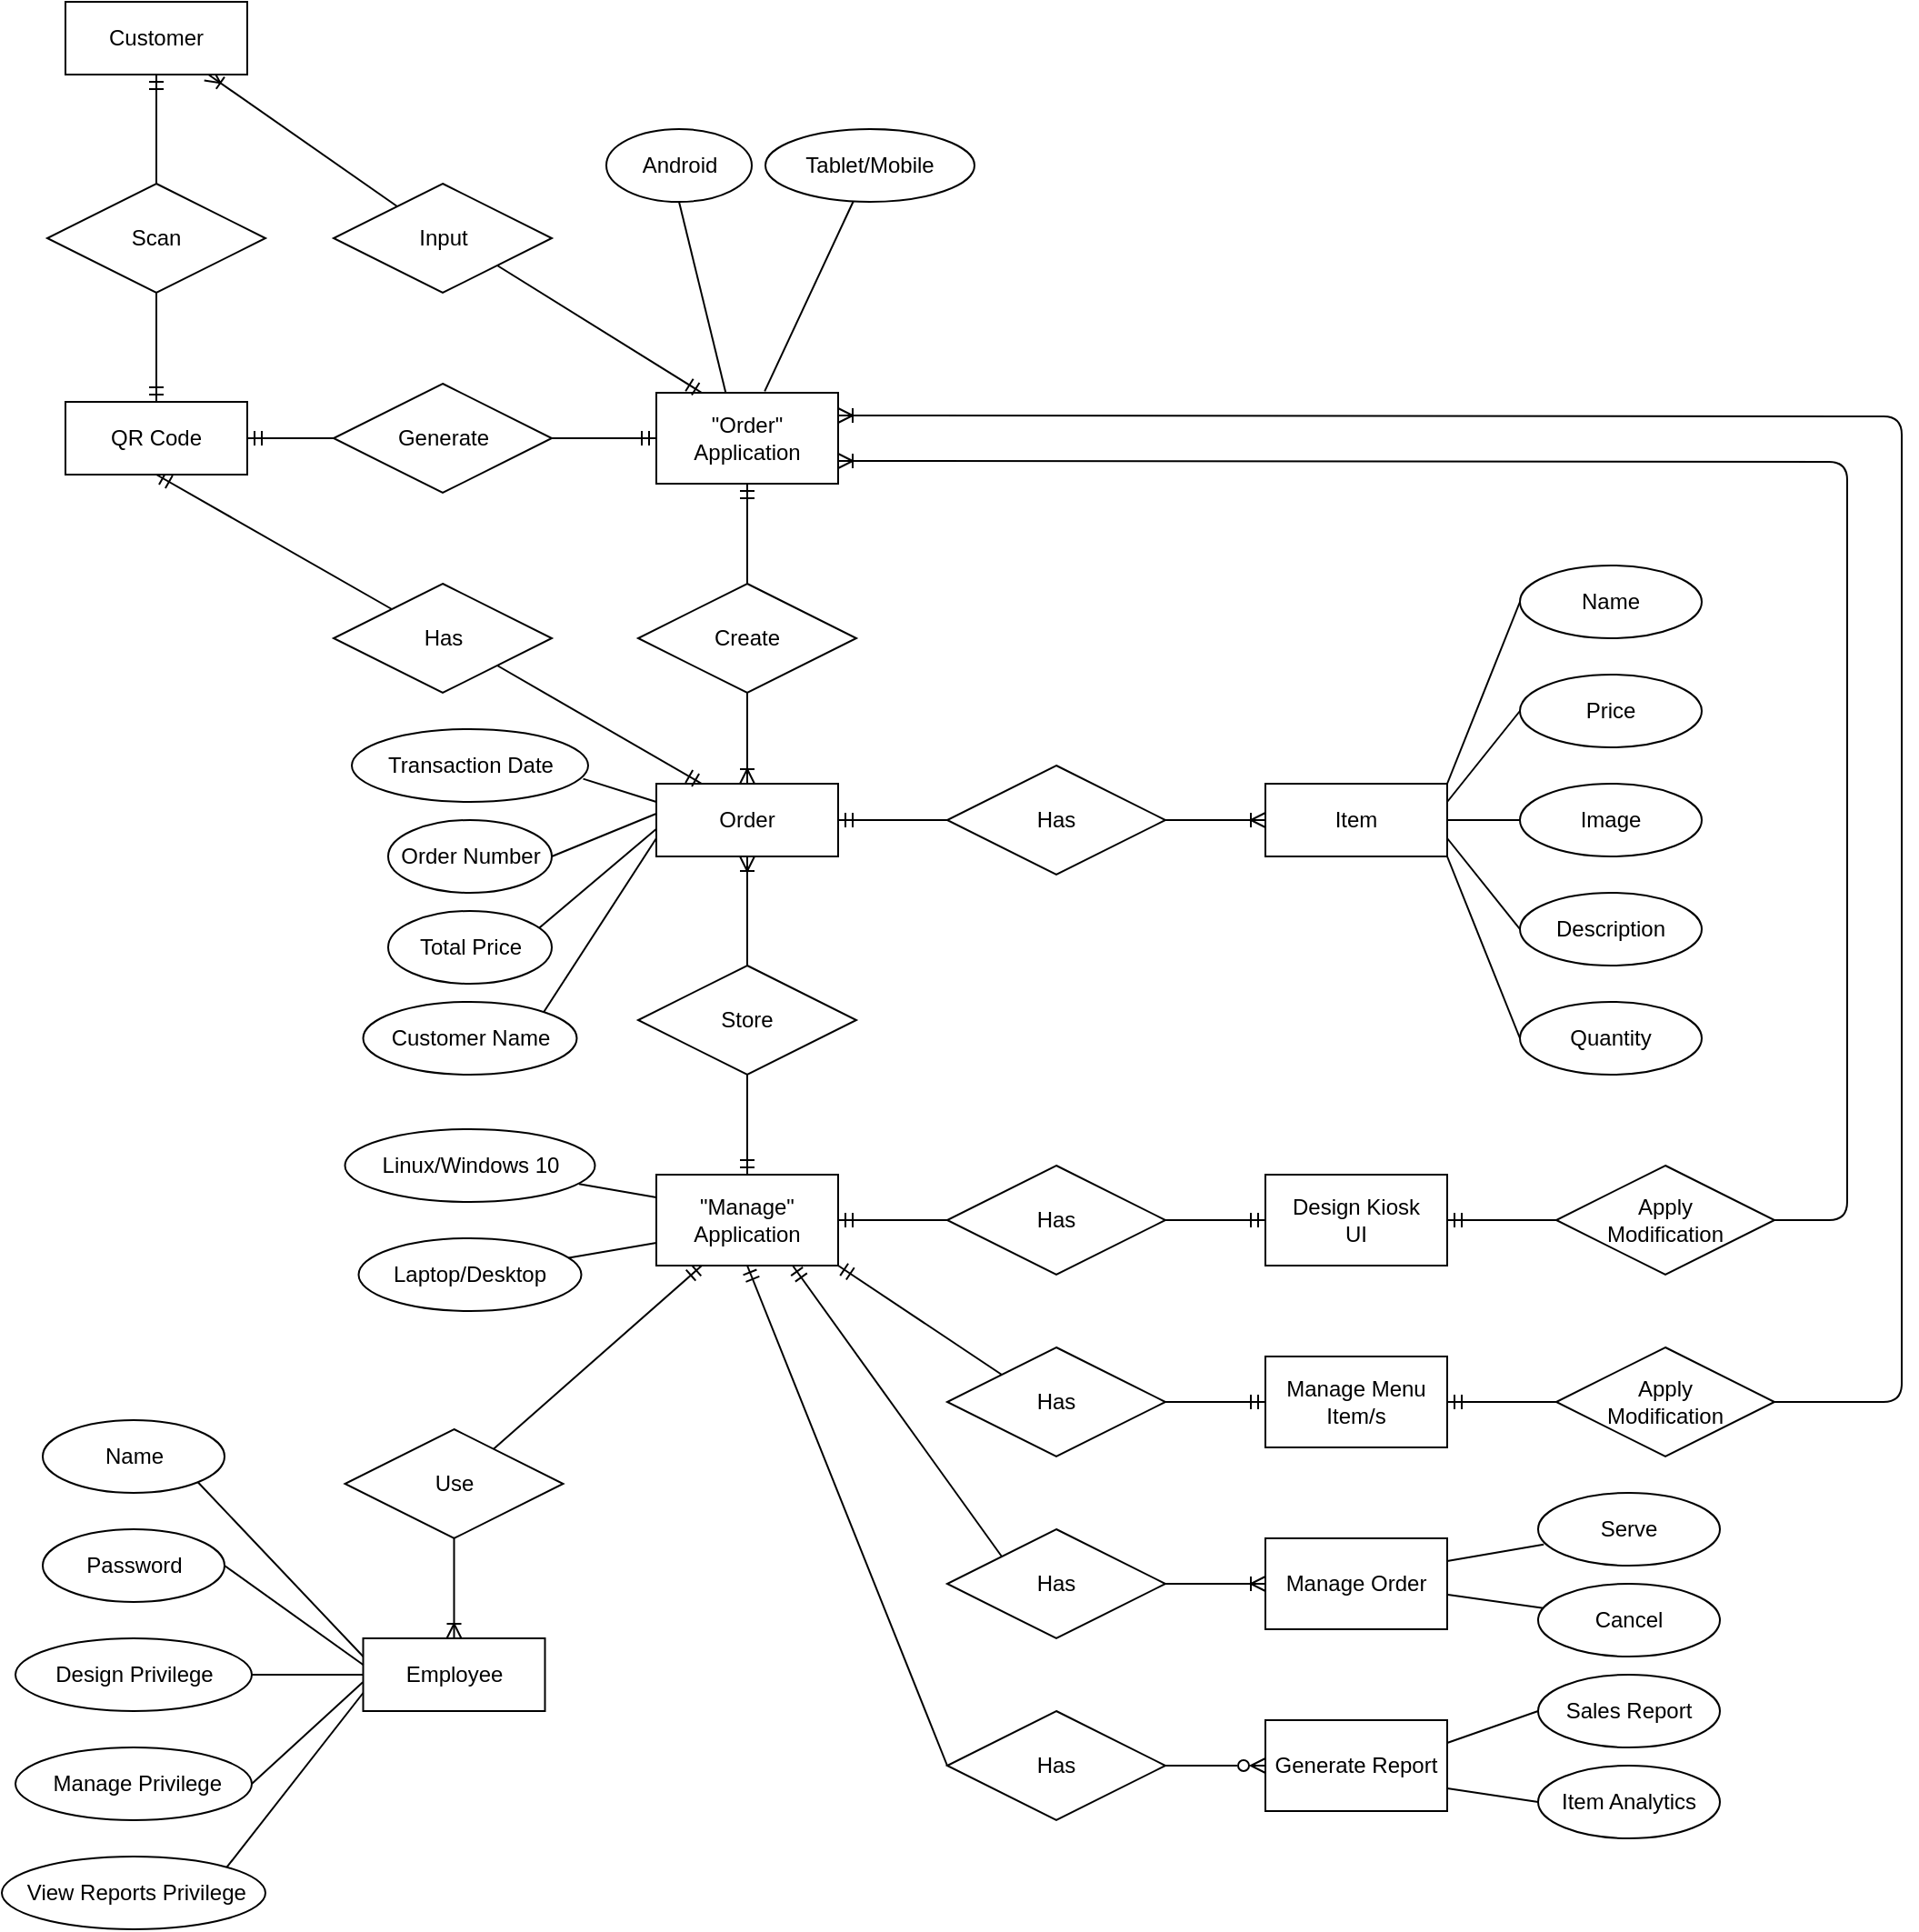 <mxfile>
    <diagram id="0k9iYjWDvbQPZ88YGljy" name="Page-1">
        <mxGraphModel dx="1179" dy="1105" grid="1" gridSize="10" guides="1" tooltips="1" connect="1" arrows="1" fold="1" page="1" pageScale="1" pageWidth="850" pageHeight="1100" math="0" shadow="0">
            <root>
                <mxCell id="0"/>
                <mxCell id="1" parent="0"/>
                <mxCell id="6" value="Name" style="ellipse;whiteSpace=wrap;html=1;align=center;" parent="1" vertex="1">
                    <mxGeometry x="900" y="470" width="100" height="40" as="geometry"/>
                </mxCell>
                <mxCell id="36" style="edgeStyle=none;html=1;exitX=1;exitY=1;exitDx=0;exitDy=0;entryX=0;entryY=0.5;entryDx=0;entryDy=0;endArrow=none;endFill=0;" edge="1" parent="1" source="7" target="35">
                    <mxGeometry relative="1" as="geometry"/>
                </mxCell>
                <mxCell id="7" value="Item" style="whiteSpace=wrap;html=1;align=center;" parent="1" vertex="1">
                    <mxGeometry x="760" y="590" width="100" height="40" as="geometry"/>
                </mxCell>
                <mxCell id="62" style="edgeStyle=none;html=1;startArrow=ERoneToMany;startFill=0;endArrow=none;endFill=0;" edge="1" parent="1" source="8" target="61">
                    <mxGeometry relative="1" as="geometry"/>
                </mxCell>
                <mxCell id="8" value="Customer" style="whiteSpace=wrap;html=1;align=center;" parent="1" vertex="1">
                    <mxGeometry x="100" y="160" width="100" height="40" as="geometry"/>
                </mxCell>
                <mxCell id="9" value="Employee" style="whiteSpace=wrap;html=1;align=center;" parent="1" vertex="1">
                    <mxGeometry x="263.75" y="1060" width="100" height="40" as="geometry"/>
                </mxCell>
                <mxCell id="10" value="Price" style="ellipse;whiteSpace=wrap;html=1;align=center;" parent="1" vertex="1">
                    <mxGeometry x="900" y="530" width="100" height="40" as="geometry"/>
                </mxCell>
                <mxCell id="11" value="Image" style="ellipse;whiteSpace=wrap;html=1;align=center;" parent="1" vertex="1">
                    <mxGeometry x="900" y="590" width="100" height="40" as="geometry"/>
                </mxCell>
                <mxCell id="12" value="Description" style="ellipse;whiteSpace=wrap;html=1;align=center;" parent="1" vertex="1">
                    <mxGeometry x="900" y="650" width="100" height="40" as="geometry"/>
                </mxCell>
                <mxCell id="139" style="edgeStyle=none;rounded=1;html=1;exitX=1;exitY=1;exitDx=0;exitDy=0;entryX=0;entryY=0.25;entryDx=0;entryDy=0;startArrow=none;startFill=0;endArrow=none;endFill=0;" edge="1" parent="1" source="13" target="9">
                    <mxGeometry relative="1" as="geometry"/>
                </mxCell>
                <mxCell id="13" value="Name" style="ellipse;whiteSpace=wrap;html=1;align=center;" parent="1" vertex="1">
                    <mxGeometry x="87.5" y="940" width="100" height="40" as="geometry"/>
                </mxCell>
                <mxCell id="138" style="edgeStyle=none;rounded=1;html=1;exitX=1;exitY=0.5;exitDx=0;exitDy=0;entryX=0.001;entryY=0.366;entryDx=0;entryDy=0;startArrow=none;startFill=0;endArrow=none;endFill=0;entryPerimeter=0;" edge="1" parent="1" source="14" target="9">
                    <mxGeometry relative="1" as="geometry"/>
                </mxCell>
                <mxCell id="14" value="Password" style="ellipse;whiteSpace=wrap;html=1;align=center;" parent="1" vertex="1">
                    <mxGeometry x="87.5" y="1000" width="100" height="40" as="geometry"/>
                </mxCell>
                <mxCell id="137" style="edgeStyle=none;rounded=1;html=1;exitX=1;exitY=0.5;exitDx=0;exitDy=0;startArrow=none;startFill=0;endArrow=none;endFill=0;" edge="1" parent="1" source="15" target="9">
                    <mxGeometry relative="1" as="geometry"/>
                </mxCell>
                <mxCell id="15" value="Design Privilege" style="ellipse;whiteSpace=wrap;html=1;align=center;" parent="1" vertex="1">
                    <mxGeometry x="72.5" y="1060" width="130" height="40" as="geometry"/>
                </mxCell>
                <mxCell id="141" style="edgeStyle=none;rounded=1;html=1;exitX=1;exitY=0.5;exitDx=0;exitDy=0;entryX=-0.002;entryY=0.604;entryDx=0;entryDy=0;entryPerimeter=0;startArrow=none;startFill=0;endArrow=none;endFill=0;" edge="1" parent="1" source="16" target="9">
                    <mxGeometry relative="1" as="geometry"/>
                </mxCell>
                <mxCell id="16" value="&amp;nbsp;Manage Privilege" style="ellipse;whiteSpace=wrap;html=1;align=center;" parent="1" vertex="1">
                    <mxGeometry x="72.5" y="1120" width="130" height="40" as="geometry"/>
                </mxCell>
                <mxCell id="142" style="edgeStyle=none;rounded=1;html=1;exitX=1;exitY=0;exitDx=0;exitDy=0;entryX=0;entryY=0.75;entryDx=0;entryDy=0;startArrow=none;startFill=0;endArrow=none;endFill=0;" edge="1" parent="1" source="17" target="9">
                    <mxGeometry relative="1" as="geometry"/>
                </mxCell>
                <mxCell id="17" value="&amp;nbsp;View Reports Privilege" style="ellipse;whiteSpace=wrap;html=1;align=center;" parent="1" vertex="1">
                    <mxGeometry x="65" y="1180" width="145" height="40" as="geometry"/>
                </mxCell>
                <mxCell id="40" style="edgeStyle=none;html=1;entryX=0.92;entryY=0.239;entryDx=0;entryDy=0;endArrow=none;endFill=0;exitX=0;exitY=0.622;exitDx=0;exitDy=0;exitPerimeter=0;entryPerimeter=0;" edge="1" parent="1" source="19" target="38">
                    <mxGeometry relative="1" as="geometry">
                        <mxPoint x="417.5" y="480" as="sourcePoint"/>
                    </mxGeometry>
                </mxCell>
                <mxCell id="41" style="edgeStyle=none;html=1;endArrow=none;endFill=0;exitX=0;exitY=0.25;exitDx=0;exitDy=0;entryX=0.979;entryY=0.683;entryDx=0;entryDy=0;entryPerimeter=0;" edge="1" parent="1" source="19" target="30">
                    <mxGeometry relative="1" as="geometry"/>
                </mxCell>
                <mxCell id="42" style="edgeStyle=none;html=1;exitX=0;exitY=0.75;exitDx=0;exitDy=0;endArrow=none;endFill=0;entryX=0.841;entryY=0.16;entryDx=0;entryDy=0;entryPerimeter=0;" edge="1" parent="1" source="19" target="39">
                    <mxGeometry relative="1" as="geometry"/>
                </mxCell>
                <mxCell id="45" style="edgeStyle=none;html=1;exitX=1;exitY=0.5;exitDx=0;exitDy=0;endArrow=none;endFill=0;startArrow=ERmandOne;startFill=0;" edge="1" parent="1" source="19" target="43">
                    <mxGeometry relative="1" as="geometry"/>
                </mxCell>
                <mxCell id="86" style="edgeStyle=none;html=1;exitX=0.5;exitY=1;exitDx=0;exitDy=0;entryX=0.5;entryY=0;entryDx=0;entryDy=0;startArrow=ERoneToMany;startFill=0;endArrow=none;endFill=0;" edge="1" parent="1" source="19" target="85">
                    <mxGeometry relative="1" as="geometry"/>
                </mxCell>
                <mxCell id="19" value="Order" style="whiteSpace=wrap;html=1;align=center;" parent="1" vertex="1">
                    <mxGeometry x="425" y="590" width="100" height="40" as="geometry"/>
                </mxCell>
                <mxCell id="87" style="edgeStyle=none;html=1;exitX=0.5;exitY=0;exitDx=0;exitDy=0;entryX=0.5;entryY=1;entryDx=0;entryDy=0;startArrow=ERmandOne;startFill=0;endArrow=none;endFill=0;" edge="1" parent="1" source="21" target="85">
                    <mxGeometry relative="1" as="geometry"/>
                </mxCell>
                <mxCell id="92" style="edgeStyle=none;html=1;exitX=1;exitY=0.5;exitDx=0;exitDy=0;startArrow=ERmandOne;startFill=0;endArrow=none;endFill=0;entryX=0;entryY=0.5;entryDx=0;entryDy=0;" edge="1" parent="1" source="21" target="90">
                    <mxGeometry relative="1" as="geometry">
                        <mxPoint x="410" y="874.905" as="targetPoint"/>
                    </mxGeometry>
                </mxCell>
                <mxCell id="102" style="edgeStyle=none;rounded=1;html=1;exitX=1;exitY=1;exitDx=0;exitDy=0;entryX=0;entryY=0;entryDx=0;entryDy=0;startArrow=ERmandOne;startFill=0;endArrow=none;endFill=0;" edge="1" parent="1" source="21" target="99">
                    <mxGeometry relative="1" as="geometry"/>
                </mxCell>
                <mxCell id="114" style="edgeStyle=none;rounded=1;html=1;exitX=0.75;exitY=1;exitDx=0;exitDy=0;entryX=0;entryY=0;entryDx=0;entryDy=0;startArrow=ERmandOne;startFill=0;endArrow=none;endFill=0;" edge="1" parent="1" source="21" target="113">
                    <mxGeometry relative="1" as="geometry"/>
                </mxCell>
                <mxCell id="122" style="edgeStyle=none;rounded=1;html=1;exitX=0.5;exitY=1;exitDx=0;exitDy=0;entryX=0;entryY=0.5;entryDx=0;entryDy=0;startArrow=ERmandOne;startFill=0;endArrow=none;endFill=0;" edge="1" parent="1" source="21" target="121">
                    <mxGeometry relative="1" as="geometry"/>
                </mxCell>
                <mxCell id="135" style="edgeStyle=none;rounded=1;html=1;exitX=0.25;exitY=1;exitDx=0;exitDy=0;startArrow=ERmandOne;startFill=0;endArrow=none;endFill=0;" edge="1" parent="1" source="21" target="132">
                    <mxGeometry relative="1" as="geometry"/>
                </mxCell>
                <mxCell id="21" value="&quot;Manage&quot; Application" style="whiteSpace=wrap;html=1;align=center;" parent="1" vertex="1">
                    <mxGeometry x="425" y="805" width="100" height="50" as="geometry"/>
                </mxCell>
                <mxCell id="30" value="Transaction Date" style="ellipse;whiteSpace=wrap;html=1;align=center;" vertex="1" parent="1">
                    <mxGeometry x="257.5" y="560" width="130" height="40" as="geometry"/>
                </mxCell>
                <mxCell id="31" value="" style="endArrow=none;html=1;rounded=0;exitX=1;exitY=0.5;exitDx=0;exitDy=0;entryX=0;entryY=0.5;entryDx=0;entryDy=0;" edge="1" parent="1" source="7" target="11">
                    <mxGeometry relative="1" as="geometry">
                        <mxPoint x="750" y="670" as="sourcePoint"/>
                        <mxPoint x="910" y="670" as="targetPoint"/>
                    </mxGeometry>
                </mxCell>
                <mxCell id="32" value="" style="endArrow=none;html=1;rounded=0;entryX=0;entryY=0.5;entryDx=0;entryDy=0;exitX=1;exitY=0.75;exitDx=0;exitDy=0;" edge="1" parent="1" source="7" target="12">
                    <mxGeometry relative="1" as="geometry">
                        <mxPoint x="860" y="670" as="sourcePoint"/>
                        <mxPoint x="920" y="670" as="targetPoint"/>
                    </mxGeometry>
                </mxCell>
                <mxCell id="33" value="" style="endArrow=none;html=1;rounded=0;exitX=1;exitY=0.25;exitDx=0;exitDy=0;entryX=0;entryY=0.5;entryDx=0;entryDy=0;" edge="1" parent="1" source="7" target="10">
                    <mxGeometry relative="1" as="geometry">
                        <mxPoint x="830" y="530" as="sourcePoint"/>
                        <mxPoint x="990" y="530" as="targetPoint"/>
                    </mxGeometry>
                </mxCell>
                <mxCell id="34" value="" style="endArrow=none;html=1;rounded=0;exitX=1;exitY=0;exitDx=0;exitDy=0;entryX=0;entryY=0.5;entryDx=0;entryDy=0;" edge="1" parent="1" source="7" target="6">
                    <mxGeometry relative="1" as="geometry">
                        <mxPoint x="760" y="670" as="sourcePoint"/>
                        <mxPoint x="920" y="670" as="targetPoint"/>
                    </mxGeometry>
                </mxCell>
                <mxCell id="35" value="Quantity" style="ellipse;whiteSpace=wrap;html=1;align=center;" vertex="1" parent="1">
                    <mxGeometry x="900" y="710" width="100" height="40" as="geometry"/>
                </mxCell>
                <mxCell id="38" value="Total Price" style="ellipse;whiteSpace=wrap;html=1;align=center;" vertex="1" parent="1">
                    <mxGeometry x="277.5" y="660" width="90" height="40" as="geometry"/>
                </mxCell>
                <mxCell id="39" value="Customer Name" style="ellipse;whiteSpace=wrap;html=1;align=center;" vertex="1" parent="1">
                    <mxGeometry x="263.75" y="710" width="117.5" height="40" as="geometry"/>
                </mxCell>
                <mxCell id="46" style="edgeStyle=none;html=1;exitX=1;exitY=0.5;exitDx=0;exitDy=0;entryX=0;entryY=0.5;entryDx=0;entryDy=0;endArrow=ERoneToMany;endFill=0;" edge="1" parent="1" source="43" target="7">
                    <mxGeometry relative="1" as="geometry"/>
                </mxCell>
                <mxCell id="43" value="Has" style="shape=rhombus;perimeter=rhombusPerimeter;whiteSpace=wrap;html=1;align=center;" vertex="1" parent="1">
                    <mxGeometry x="585" y="580" width="120" height="60" as="geometry"/>
                </mxCell>
                <mxCell id="51" value="Android" style="ellipse;whiteSpace=wrap;html=1;align=center;" vertex="1" parent="1">
                    <mxGeometry x="397.5" y="230" width="80" height="40" as="geometry"/>
                </mxCell>
                <mxCell id="52" value="Tablet/Mobile" style="ellipse;whiteSpace=wrap;html=1;align=center;" vertex="1" parent="1">
                    <mxGeometry x="485" y="230" width="115" height="40" as="geometry"/>
                </mxCell>
                <mxCell id="53" value="" style="endArrow=none;html=1;rounded=0;exitX=0.596;exitY=-0.017;exitDx=0;exitDy=0;exitPerimeter=0;" edge="1" parent="1" source="57" target="52">
                    <mxGeometry relative="1" as="geometry">
                        <mxPoint x="525" y="190" as="sourcePoint"/>
                        <mxPoint x="240" y="390" as="targetPoint"/>
                    </mxGeometry>
                </mxCell>
                <mxCell id="54" value="" style="endArrow=none;html=1;rounded=0;exitX=0.382;exitY=0.003;exitDx=0;exitDy=0;entryX=0.5;entryY=1;entryDx=0;entryDy=0;exitPerimeter=0;" edge="1" parent="1" source="57" target="51">
                    <mxGeometry relative="1" as="geometry">
                        <mxPoint x="525" y="170" as="sourcePoint"/>
                        <mxPoint x="220" y="400" as="targetPoint"/>
                    </mxGeometry>
                </mxCell>
                <mxCell id="83" style="edgeStyle=none;html=1;exitX=0.5;exitY=1;exitDx=0;exitDy=0;entryX=0.5;entryY=0;entryDx=0;entryDy=0;startArrow=ERmandOne;startFill=0;endArrow=none;endFill=0;" edge="1" parent="1" source="57" target="78">
                    <mxGeometry relative="1" as="geometry"/>
                </mxCell>
                <mxCell id="57" value="&quot;Order&quot; Application" style="whiteSpace=wrap;html=1;align=center;" vertex="1" parent="1">
                    <mxGeometry x="425" y="375" width="100" height="50" as="geometry"/>
                </mxCell>
                <mxCell id="63" style="edgeStyle=none;html=1;entryX=0.25;entryY=0;entryDx=0;entryDy=0;startArrow=none;startFill=0;endArrow=ERmandOne;endFill=0;exitX=1;exitY=1;exitDx=0;exitDy=0;" edge="1" parent="1" source="61" target="57">
                    <mxGeometry relative="1" as="geometry">
                        <mxPoint x="370" y="180" as="sourcePoint"/>
                        <mxPoint x="425" y="180" as="targetPoint"/>
                    </mxGeometry>
                </mxCell>
                <mxCell id="61" value="Input" style="shape=rhombus;perimeter=rhombusPerimeter;whiteSpace=wrap;html=1;align=center;" vertex="1" parent="1">
                    <mxGeometry x="247.5" y="260" width="120" height="60" as="geometry"/>
                </mxCell>
                <mxCell id="81" style="edgeStyle=none;html=1;startArrow=ERmandOne;startFill=0;endArrow=none;endFill=0;exitX=0.5;exitY=1;exitDx=0;exitDy=0;" edge="1" parent="1" source="65" target="79">
                    <mxGeometry relative="1" as="geometry">
                        <mxPoint x="150" y="450" as="sourcePoint"/>
                    </mxGeometry>
                </mxCell>
                <mxCell id="65" value="QR Code" style="whiteSpace=wrap;html=1;align=center;" vertex="1" parent="1">
                    <mxGeometry x="100" y="380" width="100" height="40" as="geometry"/>
                </mxCell>
                <mxCell id="73" style="edgeStyle=none;html=1;exitX=1;exitY=0.5;exitDx=0;exitDy=0;startArrow=none;startFill=0;endArrow=ERmandOne;endFill=0;" edge="1" parent="1" source="66" target="57">
                    <mxGeometry relative="1" as="geometry"/>
                </mxCell>
                <mxCell id="74" style="edgeStyle=none;html=1;exitX=0;exitY=0.5;exitDx=0;exitDy=0;entryX=1;entryY=0.5;entryDx=0;entryDy=0;startArrow=none;startFill=0;endArrow=ERmandOne;endFill=0;" edge="1" parent="1" source="66" target="65">
                    <mxGeometry relative="1" as="geometry"/>
                </mxCell>
                <mxCell id="66" value="Generate" style="shape=rhombus;perimeter=rhombusPerimeter;whiteSpace=wrap;html=1;align=center;" vertex="1" parent="1">
                    <mxGeometry x="247.5" y="370" width="120" height="60" as="geometry"/>
                </mxCell>
                <mxCell id="76" style="edgeStyle=none;html=1;exitX=0.5;exitY=1;exitDx=0;exitDy=0;entryX=0.5;entryY=0;entryDx=0;entryDy=0;startArrow=none;startFill=0;endArrow=ERmandOne;endFill=0;" edge="1" parent="1" source="69" target="65">
                    <mxGeometry relative="1" as="geometry"/>
                </mxCell>
                <mxCell id="77" style="edgeStyle=none;html=1;exitX=0.5;exitY=0;exitDx=0;exitDy=0;entryX=0.5;entryY=1;entryDx=0;entryDy=0;startArrow=none;startFill=0;endArrow=ERmandOne;endFill=0;" edge="1" parent="1" source="69" target="8">
                    <mxGeometry relative="1" as="geometry"/>
                </mxCell>
                <mxCell id="69" value="Scan" style="shape=rhombus;perimeter=rhombusPerimeter;whiteSpace=wrap;html=1;align=center;" vertex="1" parent="1">
                    <mxGeometry x="90" y="260" width="120" height="60" as="geometry"/>
                </mxCell>
                <mxCell id="84" style="edgeStyle=none;html=1;exitX=0.5;exitY=1;exitDx=0;exitDy=0;entryX=0.5;entryY=0;entryDx=0;entryDy=0;startArrow=none;startFill=0;endArrow=ERoneToMany;endFill=0;" edge="1" parent="1" source="78" target="19">
                    <mxGeometry relative="1" as="geometry"/>
                </mxCell>
                <mxCell id="78" value="Create" style="shape=rhombus;perimeter=rhombusPerimeter;whiteSpace=wrap;html=1;align=center;" vertex="1" parent="1">
                    <mxGeometry x="415" y="480" width="120" height="60" as="geometry"/>
                </mxCell>
                <mxCell id="82" style="edgeStyle=none;html=1;exitX=1;exitY=1;exitDx=0;exitDy=0;entryX=0.25;entryY=0;entryDx=0;entryDy=0;startArrow=none;startFill=0;endArrow=ERmandOne;endFill=0;" edge="1" parent="1" source="79" target="19">
                    <mxGeometry relative="1" as="geometry"/>
                </mxCell>
                <mxCell id="79" value="Has" style="shape=rhombus;perimeter=rhombusPerimeter;whiteSpace=wrap;html=1;align=center;" vertex="1" parent="1">
                    <mxGeometry x="247.5" y="480" width="120" height="60" as="geometry"/>
                </mxCell>
                <mxCell id="85" value="Store" style="shape=rhombus;perimeter=rhombusPerimeter;whiteSpace=wrap;html=1;align=center;" vertex="1" parent="1">
                    <mxGeometry x="415" y="690" width="120" height="60" as="geometry"/>
                </mxCell>
                <mxCell id="94" style="edgeStyle=none;html=1;exitX=0;exitY=0.5;exitDx=0;exitDy=0;entryX=1;entryY=0.5;entryDx=0;entryDy=0;startArrow=ERmandOne;startFill=0;endArrow=none;endFill=0;" edge="1" parent="1" source="89" target="90">
                    <mxGeometry relative="1" as="geometry"/>
                </mxCell>
                <mxCell id="97" style="edgeStyle=none;html=1;exitX=1;exitY=0.5;exitDx=0;exitDy=0;entryX=0;entryY=0.5;entryDx=0;entryDy=0;startArrow=ERmandOne;startFill=0;endArrow=none;endFill=0;" edge="1" parent="1" source="89" target="95">
                    <mxGeometry relative="1" as="geometry"/>
                </mxCell>
                <mxCell id="89" value="Design Kiosk &lt;br&gt;UI" style="whiteSpace=wrap;html=1;align=center;" vertex="1" parent="1">
                    <mxGeometry x="760" y="805" width="100" height="50" as="geometry"/>
                </mxCell>
                <mxCell id="90" value="Has" style="shape=rhombus;perimeter=rhombusPerimeter;whiteSpace=wrap;html=1;align=center;" vertex="1" parent="1">
                    <mxGeometry x="585" y="800" width="120" height="60" as="geometry"/>
                </mxCell>
                <mxCell id="98" style="edgeStyle=none;html=1;exitX=1;exitY=0.5;exitDx=0;exitDy=0;startArrow=none;startFill=0;endArrow=ERoneToMany;endFill=0;entryX=1;entryY=0.75;entryDx=0;entryDy=0;rounded=1;" edge="1" parent="1" source="95" target="57">
                    <mxGeometry relative="1" as="geometry">
                        <mxPoint x="590" y="480" as="targetPoint"/>
                        <Array as="points">
                            <mxPoint x="1080" y="830"/>
                            <mxPoint x="1080" y="413"/>
                        </Array>
                    </mxGeometry>
                </mxCell>
                <mxCell id="95" value="Apply&lt;br&gt;Modification" style="shape=rhombus;perimeter=rhombusPerimeter;whiteSpace=wrap;html=1;align=center;" vertex="1" parent="1">
                    <mxGeometry x="920" y="800" width="120" height="60" as="geometry"/>
                </mxCell>
                <mxCell id="99" value="Has" style="shape=rhombus;perimeter=rhombusPerimeter;whiteSpace=wrap;html=1;align=center;" vertex="1" parent="1">
                    <mxGeometry x="585" y="900" width="120" height="60" as="geometry"/>
                </mxCell>
                <mxCell id="104" style="edgeStyle=none;rounded=1;html=1;exitX=0;exitY=0.5;exitDx=0;exitDy=0;startArrow=ERmandOne;startFill=0;endArrow=none;endFill=0;entryX=1;entryY=0.5;entryDx=0;entryDy=0;" edge="1" parent="1" source="100" target="99">
                    <mxGeometry relative="1" as="geometry">
                        <mxPoint x="540" y="929.833" as="targetPoint"/>
                    </mxGeometry>
                </mxCell>
                <mxCell id="100" value="Manage Menu&lt;br&gt;Item/s" style="whiteSpace=wrap;html=1;align=center;" vertex="1" parent="1">
                    <mxGeometry x="760" y="905" width="100" height="50" as="geometry"/>
                </mxCell>
                <mxCell id="107" style="edgeStyle=none;rounded=1;html=1;exitX=0;exitY=0.5;exitDx=0;exitDy=0;entryX=1;entryY=0.5;entryDx=0;entryDy=0;startArrow=none;startFill=0;endArrow=ERmandOne;endFill=0;" edge="1" parent="1" source="101" target="100">
                    <mxGeometry relative="1" as="geometry"/>
                </mxCell>
                <mxCell id="109" style="edgeStyle=none;rounded=1;html=1;exitX=1;exitY=0.5;exitDx=0;exitDy=0;startArrow=none;startFill=0;endArrow=ERoneToMany;endFill=0;entryX=1;entryY=0.25;entryDx=0;entryDy=0;" edge="1" parent="1" source="101" target="57">
                    <mxGeometry relative="1" as="geometry">
                        <mxPoint x="550" y="380" as="targetPoint"/>
                        <Array as="points">
                            <mxPoint x="1110" y="930"/>
                            <mxPoint x="1110" y="388"/>
                        </Array>
                    </mxGeometry>
                </mxCell>
                <mxCell id="101" value="Apply&lt;br&gt;Modification" style="shape=rhombus;perimeter=rhombusPerimeter;whiteSpace=wrap;html=1;align=center;" vertex="1" parent="1">
                    <mxGeometry x="920" y="900" width="120" height="60" as="geometry"/>
                </mxCell>
                <mxCell id="116" style="edgeStyle=none;rounded=1;html=1;exitX=0;exitY=0.5;exitDx=0;exitDy=0;startArrow=ERoneToMany;startFill=0;endArrow=none;endFill=0;entryX=1;entryY=0.5;entryDx=0;entryDy=0;" edge="1" parent="1" source="110" target="113">
                    <mxGeometry relative="1" as="geometry">
                        <mxPoint x="710" y="1030.143" as="targetPoint"/>
                    </mxGeometry>
                </mxCell>
                <mxCell id="119" style="edgeStyle=none;rounded=1;html=1;exitX=1;exitY=0.25;exitDx=0;exitDy=0;entryX=0.031;entryY=0.708;entryDx=0;entryDy=0;startArrow=none;startFill=0;endArrow=none;endFill=0;entryPerimeter=0;" edge="1" parent="1" source="110" target="117">
                    <mxGeometry relative="1" as="geometry"/>
                </mxCell>
                <mxCell id="120" style="edgeStyle=none;rounded=1;html=1;exitX=1.004;exitY=0.62;exitDx=0;exitDy=0;startArrow=none;startFill=0;endArrow=none;endFill=0;exitPerimeter=0;" edge="1" parent="1" source="110" target="118">
                    <mxGeometry relative="1" as="geometry"/>
                </mxCell>
                <mxCell id="110" value="Manage&amp;nbsp;Order" style="whiteSpace=wrap;html=1;align=center;" vertex="1" parent="1">
                    <mxGeometry x="760" y="1005" width="100" height="50" as="geometry"/>
                </mxCell>
                <mxCell id="126" style="edgeStyle=none;rounded=1;html=1;exitX=1;exitY=0.25;exitDx=0;exitDy=0;entryX=0;entryY=0.5;entryDx=0;entryDy=0;startArrow=none;startFill=0;endArrow=none;endFill=0;" edge="1" parent="1" source="111" target="124">
                    <mxGeometry relative="1" as="geometry"/>
                </mxCell>
                <mxCell id="127" style="edgeStyle=none;rounded=1;html=1;exitX=1;exitY=0.75;exitDx=0;exitDy=0;entryX=0;entryY=0.5;entryDx=0;entryDy=0;startArrow=none;startFill=0;endArrow=none;endFill=0;" edge="1" parent="1" source="111" target="125">
                    <mxGeometry relative="1" as="geometry"/>
                </mxCell>
                <mxCell id="111" value="Generate Report" style="whiteSpace=wrap;html=1;align=center;" vertex="1" parent="1">
                    <mxGeometry x="760" y="1105" width="100" height="50" as="geometry"/>
                </mxCell>
                <mxCell id="113" value="Has" style="shape=rhombus;perimeter=rhombusPerimeter;whiteSpace=wrap;html=1;align=center;" vertex="1" parent="1">
                    <mxGeometry x="585" y="1000" width="120" height="60" as="geometry"/>
                </mxCell>
                <mxCell id="117" value="Serve" style="ellipse;whiteSpace=wrap;html=1;align=center;" vertex="1" parent="1">
                    <mxGeometry x="910" y="980" width="100" height="40" as="geometry"/>
                </mxCell>
                <mxCell id="118" value="Cancel" style="ellipse;whiteSpace=wrap;html=1;align=center;" vertex="1" parent="1">
                    <mxGeometry x="910" y="1030" width="100" height="40" as="geometry"/>
                </mxCell>
                <mxCell id="123" style="edgeStyle=none;rounded=1;html=1;exitX=1;exitY=0.5;exitDx=0;exitDy=0;entryX=0;entryY=0.5;entryDx=0;entryDy=0;startArrow=none;startFill=0;endArrow=ERzeroToMany;endFill=0;" edge="1" parent="1" source="121" target="111">
                    <mxGeometry relative="1" as="geometry"/>
                </mxCell>
                <mxCell id="121" value="Has" style="shape=rhombus;perimeter=rhombusPerimeter;whiteSpace=wrap;html=1;align=center;" vertex="1" parent="1">
                    <mxGeometry x="585" y="1100" width="120" height="60" as="geometry"/>
                </mxCell>
                <mxCell id="124" value="Sales Report" style="ellipse;whiteSpace=wrap;html=1;align=center;" vertex="1" parent="1">
                    <mxGeometry x="910" y="1080" width="100" height="40" as="geometry"/>
                </mxCell>
                <mxCell id="125" value="Item Analytics" style="ellipse;whiteSpace=wrap;html=1;align=center;" vertex="1" parent="1">
                    <mxGeometry x="910" y="1130" width="100" height="40" as="geometry"/>
                </mxCell>
                <mxCell id="130" style="edgeStyle=none;rounded=1;html=1;exitX=0.936;exitY=0.752;exitDx=0;exitDy=0;entryX=0;entryY=0.25;entryDx=0;entryDy=0;startArrow=none;startFill=0;endArrow=none;endFill=0;exitPerimeter=0;" edge="1" parent="1" source="128" target="21">
                    <mxGeometry relative="1" as="geometry"/>
                </mxCell>
                <mxCell id="128" value="Linux/Windows 10" style="ellipse;whiteSpace=wrap;html=1;align=center;" vertex="1" parent="1">
                    <mxGeometry x="253.75" y="780" width="137.5" height="40" as="geometry"/>
                </mxCell>
                <mxCell id="131" style="edgeStyle=none;rounded=1;html=1;entryX=0;entryY=0.75;entryDx=0;entryDy=0;startArrow=none;startFill=0;endArrow=none;endFill=0;" edge="1" parent="1" source="129" target="21">
                    <mxGeometry relative="1" as="geometry"/>
                </mxCell>
                <mxCell id="129" value="Laptop/Desktop" style="ellipse;whiteSpace=wrap;html=1;align=center;" vertex="1" parent="1">
                    <mxGeometry x="261.25" y="840" width="122.5" height="40" as="geometry"/>
                </mxCell>
                <mxCell id="136" style="edgeStyle=none;rounded=1;html=1;exitX=0.5;exitY=1;exitDx=0;exitDy=0;startArrow=none;startFill=0;endArrow=ERoneToMany;endFill=0;" edge="1" parent="1" source="132" target="9">
                    <mxGeometry relative="1" as="geometry"/>
                </mxCell>
                <mxCell id="132" value="Use" style="shape=rhombus;perimeter=rhombusPerimeter;whiteSpace=wrap;html=1;align=center;" vertex="1" parent="1">
                    <mxGeometry x="253.75" y="945" width="120" height="60" as="geometry"/>
                </mxCell>
                <mxCell id="134" style="edgeStyle=none;rounded=1;html=1;exitX=1;exitY=0.5;exitDx=0;exitDy=0;entryX=-0.004;entryY=0.415;entryDx=0;entryDy=0;entryPerimeter=0;startArrow=none;startFill=0;endArrow=none;endFill=0;" edge="1" parent="1" source="133" target="19">
                    <mxGeometry relative="1" as="geometry"/>
                </mxCell>
                <mxCell id="133" value="Order Number" style="ellipse;whiteSpace=wrap;html=1;align=center;" vertex="1" parent="1">
                    <mxGeometry x="277.5" y="610" width="90" height="40" as="geometry"/>
                </mxCell>
            </root>
        </mxGraphModel>
    </diagram>
</mxfile>